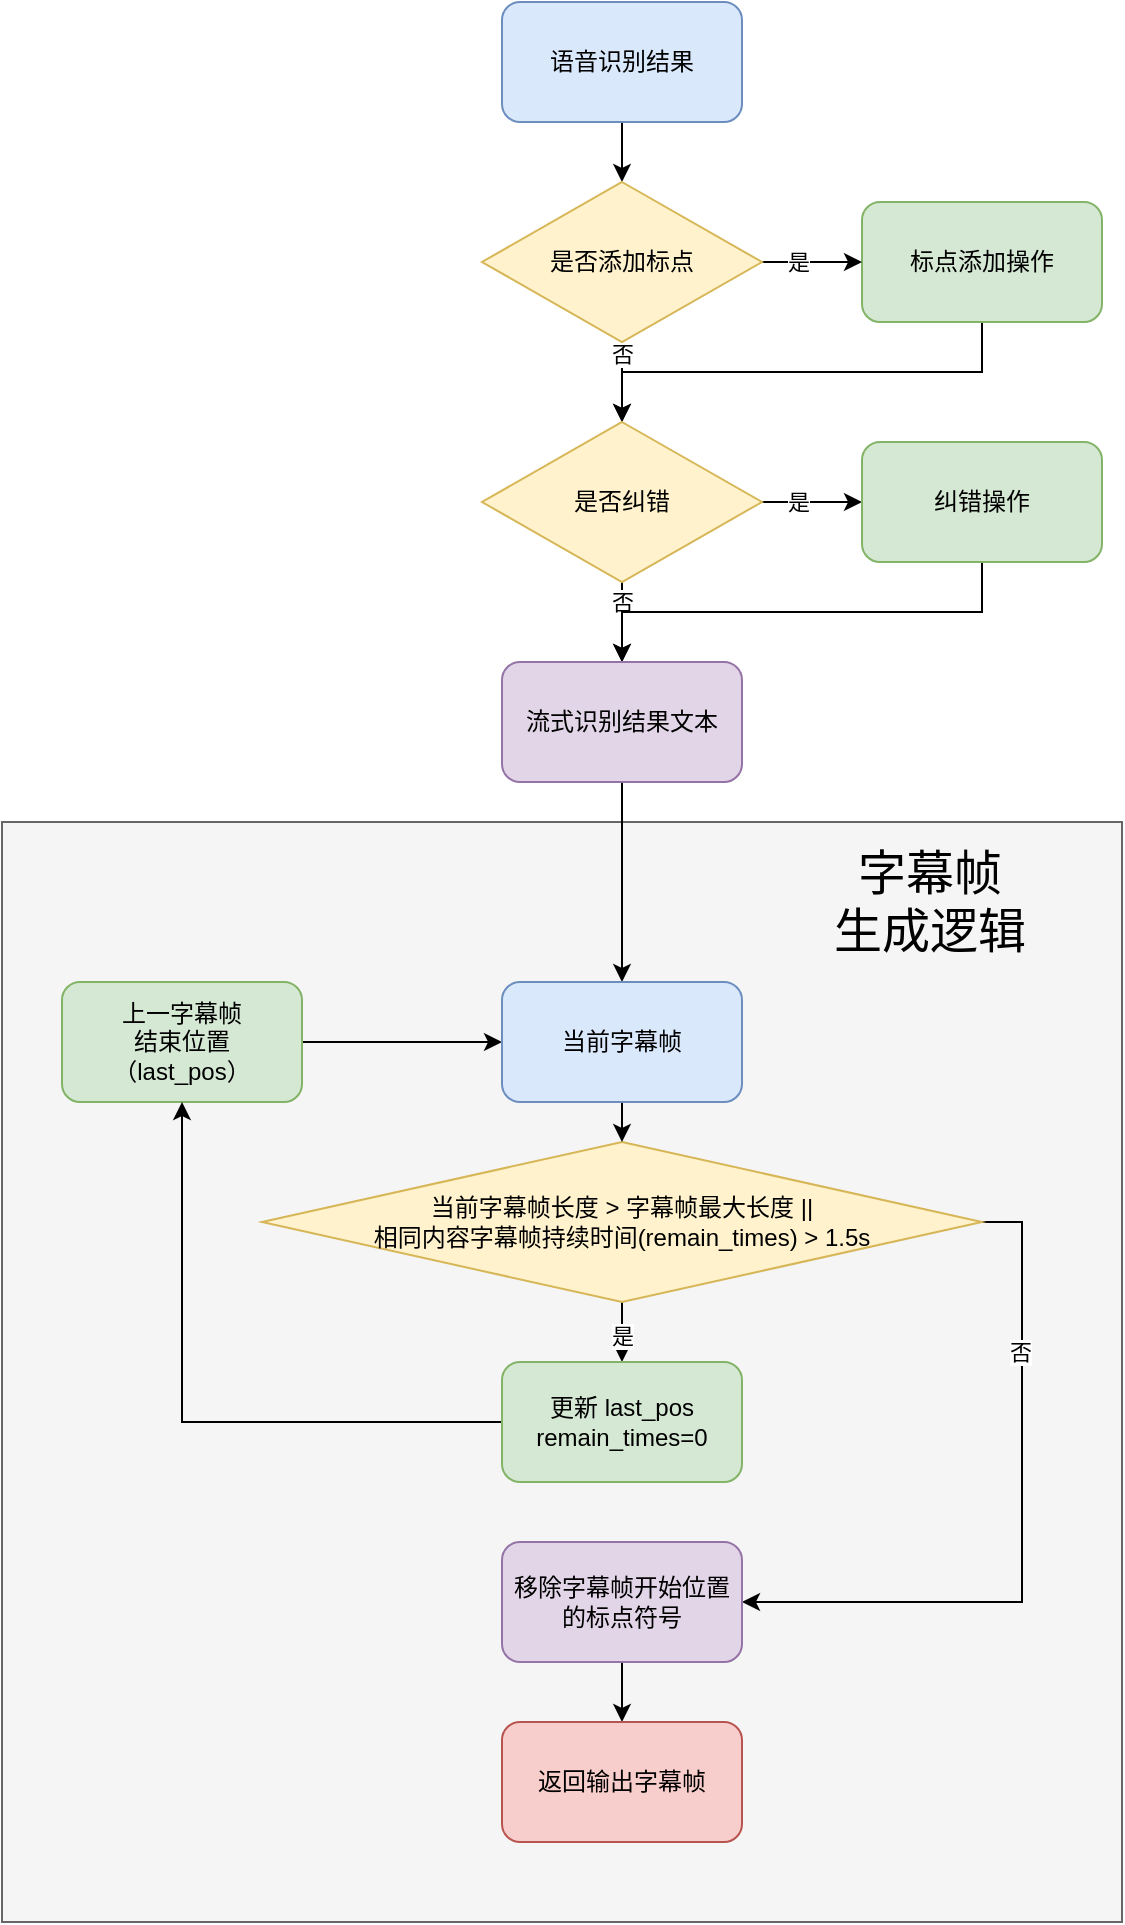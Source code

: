 <mxfile version="20.8.16"><diagram name="Page-1" id="RPLvIyS1OUabpkhxflfF"><mxGraphModel dx="2927" dy="1076" grid="1" gridSize="10" guides="1" tooltips="1" connect="1" arrows="1" fold="1" page="1" pageScale="1" pageWidth="827" pageHeight="1169" math="0" shadow="0"><root><mxCell id="0"/><mxCell id="1" parent="0"/><mxCell id="3ZY7lqcV1OdXEWCn7Ltl-5" style="edgeStyle=orthogonalEdgeStyle;rounded=0;orthogonalLoop=1;jettySize=auto;html=1;exitX=0.5;exitY=1;exitDx=0;exitDy=0;entryX=0.5;entryY=0;entryDx=0;entryDy=0;" parent="1" source="3ZY7lqcV1OdXEWCn7Ltl-1" target="3ZY7lqcV1OdXEWCn7Ltl-3" edge="1"><mxGeometry relative="1" as="geometry"/></mxCell><mxCell id="3ZY7lqcV1OdXEWCn7Ltl-1" value="语音识别结果" style="rounded=1;whiteSpace=wrap;html=1;fillColor=#dae8fc;strokeColor=#6c8ebf;" parent="1" vertex="1"><mxGeometry x="200" y="120" width="120" height="60" as="geometry"/></mxCell><mxCell id="3ZY7lqcV1OdXEWCn7Ltl-14" style="edgeStyle=orthogonalEdgeStyle;rounded=0;orthogonalLoop=1;jettySize=auto;html=1;exitX=0.5;exitY=1;exitDx=0;exitDy=0;entryX=0.5;entryY=0;entryDx=0;entryDy=0;" parent="1" source="3ZY7lqcV1OdXEWCn7Ltl-2" target="3ZY7lqcV1OdXEWCn7Ltl-4" edge="1"><mxGeometry relative="1" as="geometry"/></mxCell><mxCell id="3ZY7lqcV1OdXEWCn7Ltl-2" value="标点添加操作" style="rounded=1;whiteSpace=wrap;html=1;fillColor=#d5e8d4;strokeColor=#82b366;" parent="1" vertex="1"><mxGeometry x="380" y="220" width="120" height="60" as="geometry"/></mxCell><mxCell id="3ZY7lqcV1OdXEWCn7Ltl-6" style="edgeStyle=orthogonalEdgeStyle;rounded=0;orthogonalLoop=1;jettySize=auto;html=1;exitX=1;exitY=0.5;exitDx=0;exitDy=0;" parent="1" source="3ZY7lqcV1OdXEWCn7Ltl-3" target="3ZY7lqcV1OdXEWCn7Ltl-2" edge="1"><mxGeometry relative="1" as="geometry"/></mxCell><mxCell id="3ZY7lqcV1OdXEWCn7Ltl-10" value="是" style="edgeLabel;html=1;align=center;verticalAlign=middle;resizable=0;points=[];" parent="3ZY7lqcV1OdXEWCn7Ltl-6" vertex="1" connectable="0"><mxGeometry x="-0.284" relative="1" as="geometry"><mxPoint as="offset"/></mxGeometry></mxCell><mxCell id="3ZY7lqcV1OdXEWCn7Ltl-9" style="edgeStyle=orthogonalEdgeStyle;rounded=0;orthogonalLoop=1;jettySize=auto;html=1;exitX=0.5;exitY=1;exitDx=0;exitDy=0;" parent="1" source="3ZY7lqcV1OdXEWCn7Ltl-3" target="3ZY7lqcV1OdXEWCn7Ltl-4" edge="1"><mxGeometry relative="1" as="geometry"/></mxCell><mxCell id="3ZY7lqcV1OdXEWCn7Ltl-12" value="否" style="edgeLabel;html=1;align=center;verticalAlign=middle;resizable=0;points=[];" parent="3ZY7lqcV1OdXEWCn7Ltl-9" vertex="1" connectable="0"><mxGeometry x="-0.729" relative="1" as="geometry"><mxPoint as="offset"/></mxGeometry></mxCell><mxCell id="3ZY7lqcV1OdXEWCn7Ltl-3" value="是否添加标点" style="rhombus;whiteSpace=wrap;html=1;fillColor=#fff2cc;strokeColor=#d6b656;" parent="1" vertex="1"><mxGeometry x="190" y="210" width="140" height="80" as="geometry"/></mxCell><mxCell id="3ZY7lqcV1OdXEWCn7Ltl-8" style="edgeStyle=orthogonalEdgeStyle;rounded=0;orthogonalLoop=1;jettySize=auto;html=1;" parent="1" source="3ZY7lqcV1OdXEWCn7Ltl-4" target="3ZY7lqcV1OdXEWCn7Ltl-7" edge="1"><mxGeometry relative="1" as="geometry"/></mxCell><mxCell id="3ZY7lqcV1OdXEWCn7Ltl-11" value="是" style="edgeLabel;html=1;align=center;verticalAlign=middle;resizable=0;points=[];" parent="3ZY7lqcV1OdXEWCn7Ltl-8" vertex="1" connectable="0"><mxGeometry x="-0.303" relative="1" as="geometry"><mxPoint as="offset"/></mxGeometry></mxCell><mxCell id="3ZY7lqcV1OdXEWCn7Ltl-18" style="edgeStyle=orthogonalEdgeStyle;rounded=0;orthogonalLoop=1;jettySize=auto;html=1;exitX=0.5;exitY=1;exitDx=0;exitDy=0;entryX=0.5;entryY=0;entryDx=0;entryDy=0;" parent="1" source="3ZY7lqcV1OdXEWCn7Ltl-4" target="3ZY7lqcV1OdXEWCn7Ltl-17" edge="1"><mxGeometry relative="1" as="geometry"/></mxCell><mxCell id="3ZY7lqcV1OdXEWCn7Ltl-19" value="否" style="edgeLabel;html=1;align=center;verticalAlign=middle;resizable=0;points=[];" parent="3ZY7lqcV1OdXEWCn7Ltl-18" vertex="1" connectable="0"><mxGeometry x="-0.7" y="1" relative="1" as="geometry"><mxPoint x="-1" y="4" as="offset"/></mxGeometry></mxCell><mxCell id="3ZY7lqcV1OdXEWCn7Ltl-4" value="是否纠错" style="rhombus;whiteSpace=wrap;html=1;fillColor=#fff2cc;strokeColor=#d6b656;" parent="1" vertex="1"><mxGeometry x="190" y="330" width="140" height="80" as="geometry"/></mxCell><mxCell id="3ZY7lqcV1OdXEWCn7Ltl-20" style="edgeStyle=orthogonalEdgeStyle;rounded=0;orthogonalLoop=1;jettySize=auto;html=1;exitX=0.5;exitY=1;exitDx=0;exitDy=0;entryX=0.5;entryY=0;entryDx=0;entryDy=0;" parent="1" source="3ZY7lqcV1OdXEWCn7Ltl-7" target="3ZY7lqcV1OdXEWCn7Ltl-17" edge="1"><mxGeometry relative="1" as="geometry"/></mxCell><mxCell id="3ZY7lqcV1OdXEWCn7Ltl-7" value="纠错操作" style="rounded=1;whiteSpace=wrap;html=1;fillColor=#d5e8d4;strokeColor=#82b366;" parent="1" vertex="1"><mxGeometry x="380" y="340" width="120" height="60" as="geometry"/></mxCell><mxCell id="3ZY7lqcV1OdXEWCn7Ltl-16" value="" style="rounded=0;whiteSpace=wrap;html=1;fillColor=#f5f5f5;fontColor=#333333;strokeColor=#666666;" parent="1" vertex="1"><mxGeometry x="-50" y="530" width="560" height="550" as="geometry"/></mxCell><mxCell id="3ZY7lqcV1OdXEWCn7Ltl-24" style="edgeStyle=orthogonalEdgeStyle;rounded=0;orthogonalLoop=1;jettySize=auto;html=1;exitX=0.5;exitY=1;exitDx=0;exitDy=0;" parent="1" source="3ZY7lqcV1OdXEWCn7Ltl-17" target="3ZY7lqcV1OdXEWCn7Ltl-23" edge="1"><mxGeometry relative="1" as="geometry"/></mxCell><mxCell id="3ZY7lqcV1OdXEWCn7Ltl-17" value="流式识别结果文本" style="rounded=1;whiteSpace=wrap;html=1;fillColor=#e1d5e7;strokeColor=#9673a6;" parent="1" vertex="1"><mxGeometry x="200" y="450" width="120" height="60" as="geometry"/></mxCell><mxCell id="3ZY7lqcV1OdXEWCn7Ltl-25" style="edgeStyle=orthogonalEdgeStyle;rounded=0;orthogonalLoop=1;jettySize=auto;html=1;exitX=1;exitY=0.5;exitDx=0;exitDy=0;entryX=0;entryY=0.5;entryDx=0;entryDy=0;" parent="1" source="3ZY7lqcV1OdXEWCn7Ltl-21" target="3ZY7lqcV1OdXEWCn7Ltl-23" edge="1"><mxGeometry relative="1" as="geometry"/></mxCell><mxCell id="3ZY7lqcV1OdXEWCn7Ltl-21" value="&lt;div&gt;上一字幕帧&lt;/div&gt;&lt;div&gt;结束位置&lt;/div&gt;&lt;div&gt;（last_pos）&lt;br&gt;&lt;/div&gt;" style="rounded=1;whiteSpace=wrap;html=1;fillColor=#d5e8d4;strokeColor=#82b366;" parent="1" vertex="1"><mxGeometry x="-20" y="610" width="120" height="60" as="geometry"/></mxCell><mxCell id="3ZY7lqcV1OdXEWCn7Ltl-31" style="edgeStyle=orthogonalEdgeStyle;rounded=0;orthogonalLoop=1;jettySize=auto;html=1;exitX=0.5;exitY=1;exitDx=0;exitDy=0;" parent="1" source="3ZY7lqcV1OdXEWCn7Ltl-22" target="3ZY7lqcV1OdXEWCn7Ltl-30" edge="1"><mxGeometry relative="1" as="geometry"/></mxCell><mxCell id="3ZY7lqcV1OdXEWCn7Ltl-33" value="是" style="edgeLabel;html=1;align=center;verticalAlign=middle;resizable=0;points=[];" parent="3ZY7lqcV1OdXEWCn7Ltl-31" vertex="1" connectable="0"><mxGeometry x="-0.336" relative="1" as="geometry"><mxPoint as="offset"/></mxGeometry></mxCell><mxCell id="3ZY7lqcV1OdXEWCn7Ltl-36" style="edgeStyle=orthogonalEdgeStyle;rounded=0;orthogonalLoop=1;jettySize=auto;html=1;exitX=1;exitY=0.5;exitDx=0;exitDy=0;entryX=1;entryY=0.5;entryDx=0;entryDy=0;" parent="1" source="3ZY7lqcV1OdXEWCn7Ltl-22" target="3ZY7lqcV1OdXEWCn7Ltl-34" edge="1"><mxGeometry relative="1" as="geometry"/></mxCell><mxCell id="3ZY7lqcV1OdXEWCn7Ltl-37" value="否" style="edgeLabel;html=1;align=center;verticalAlign=middle;resizable=0;points=[];" parent="3ZY7lqcV1OdXEWCn7Ltl-36" vertex="1" connectable="0"><mxGeometry x="-0.658" y="-1" relative="1" as="geometry"><mxPoint y="25" as="offset"/></mxGeometry></mxCell><mxCell id="3ZY7lqcV1OdXEWCn7Ltl-22" value="&lt;div&gt;当前字幕帧长度 &amp;gt; 字幕帧最大长度 || &lt;br&gt;&lt;div&gt;相同内容字幕帧持续时间(remain_times) &amp;gt; 1.5s&lt;/div&gt;&lt;/div&gt;" style="rhombus;whiteSpace=wrap;html=1;fillColor=#fff2cc;strokeColor=#d6b656;" parent="1" vertex="1"><mxGeometry x="80" y="690" width="360" height="80" as="geometry"/></mxCell><mxCell id="3ZY7lqcV1OdXEWCn7Ltl-29" style="edgeStyle=orthogonalEdgeStyle;rounded=0;orthogonalLoop=1;jettySize=auto;html=1;exitX=0.5;exitY=1;exitDx=0;exitDy=0;entryX=0.5;entryY=0;entryDx=0;entryDy=0;" parent="1" source="3ZY7lqcV1OdXEWCn7Ltl-23" target="3ZY7lqcV1OdXEWCn7Ltl-22" edge="1"><mxGeometry relative="1" as="geometry"/></mxCell><mxCell id="3ZY7lqcV1OdXEWCn7Ltl-23" value="当前字幕帧" style="rounded=1;whiteSpace=wrap;html=1;fillColor=#dae8fc;strokeColor=#6c8ebf;" parent="1" vertex="1"><mxGeometry x="200" y="610" width="120" height="60" as="geometry"/></mxCell><mxCell id="3ZY7lqcV1OdXEWCn7Ltl-32" style="edgeStyle=orthogonalEdgeStyle;rounded=0;orthogonalLoop=1;jettySize=auto;html=1;entryX=0.5;entryY=1;entryDx=0;entryDy=0;" parent="1" source="3ZY7lqcV1OdXEWCn7Ltl-30" target="3ZY7lqcV1OdXEWCn7Ltl-21" edge="1"><mxGeometry relative="1" as="geometry"/></mxCell><mxCell id="3ZY7lqcV1OdXEWCn7Ltl-30" value="&lt;div&gt;更新 last_pos&lt;/div&gt;&lt;div&gt;remain_times=0&lt;br&gt;&lt;/div&gt;" style="rounded=1;whiteSpace=wrap;html=1;fillColor=#d5e8d4;strokeColor=#82b366;" parent="1" vertex="1"><mxGeometry x="200" y="800" width="120" height="60" as="geometry"/></mxCell><mxCell id="3ZY7lqcV1OdXEWCn7Ltl-39" style="edgeStyle=orthogonalEdgeStyle;rounded=0;orthogonalLoop=1;jettySize=auto;html=1;exitX=0.5;exitY=1;exitDx=0;exitDy=0;entryX=0.5;entryY=0;entryDx=0;entryDy=0;" parent="1" source="3ZY7lqcV1OdXEWCn7Ltl-34" target="3ZY7lqcV1OdXEWCn7Ltl-38" edge="1"><mxGeometry relative="1" as="geometry"/></mxCell><mxCell id="3ZY7lqcV1OdXEWCn7Ltl-34" value="移除字幕帧开始位置的标点符号" style="rounded=1;whiteSpace=wrap;html=1;fillColor=#e1d5e7;strokeColor=#9673a6;" parent="1" vertex="1"><mxGeometry x="200" y="890" width="120" height="60" as="geometry"/></mxCell><mxCell id="3ZY7lqcV1OdXEWCn7Ltl-38" value="返回输出字幕帧" style="rounded=1;whiteSpace=wrap;html=1;fillColor=#f8cecc;strokeColor=#b85450;" parent="1" vertex="1"><mxGeometry x="200" y="980" width="120" height="60" as="geometry"/></mxCell><mxCell id="3ZY7lqcV1OdXEWCn7Ltl-40" value="&lt;div&gt;&lt;font style=&quot;font-size: 24px;&quot;&gt;字幕帧&lt;/font&gt;&lt;/div&gt;&lt;div&gt;&lt;font style=&quot;font-size: 24px;&quot;&gt;生成逻辑&lt;/font&gt;&lt;/div&gt;" style="text;html=1;strokeColor=none;fillColor=none;align=center;verticalAlign=middle;whiteSpace=wrap;rounded=0;" parent="1" vertex="1"><mxGeometry x="344" y="555" width="140" height="30" as="geometry"/></mxCell></root></mxGraphModel></diagram></mxfile>